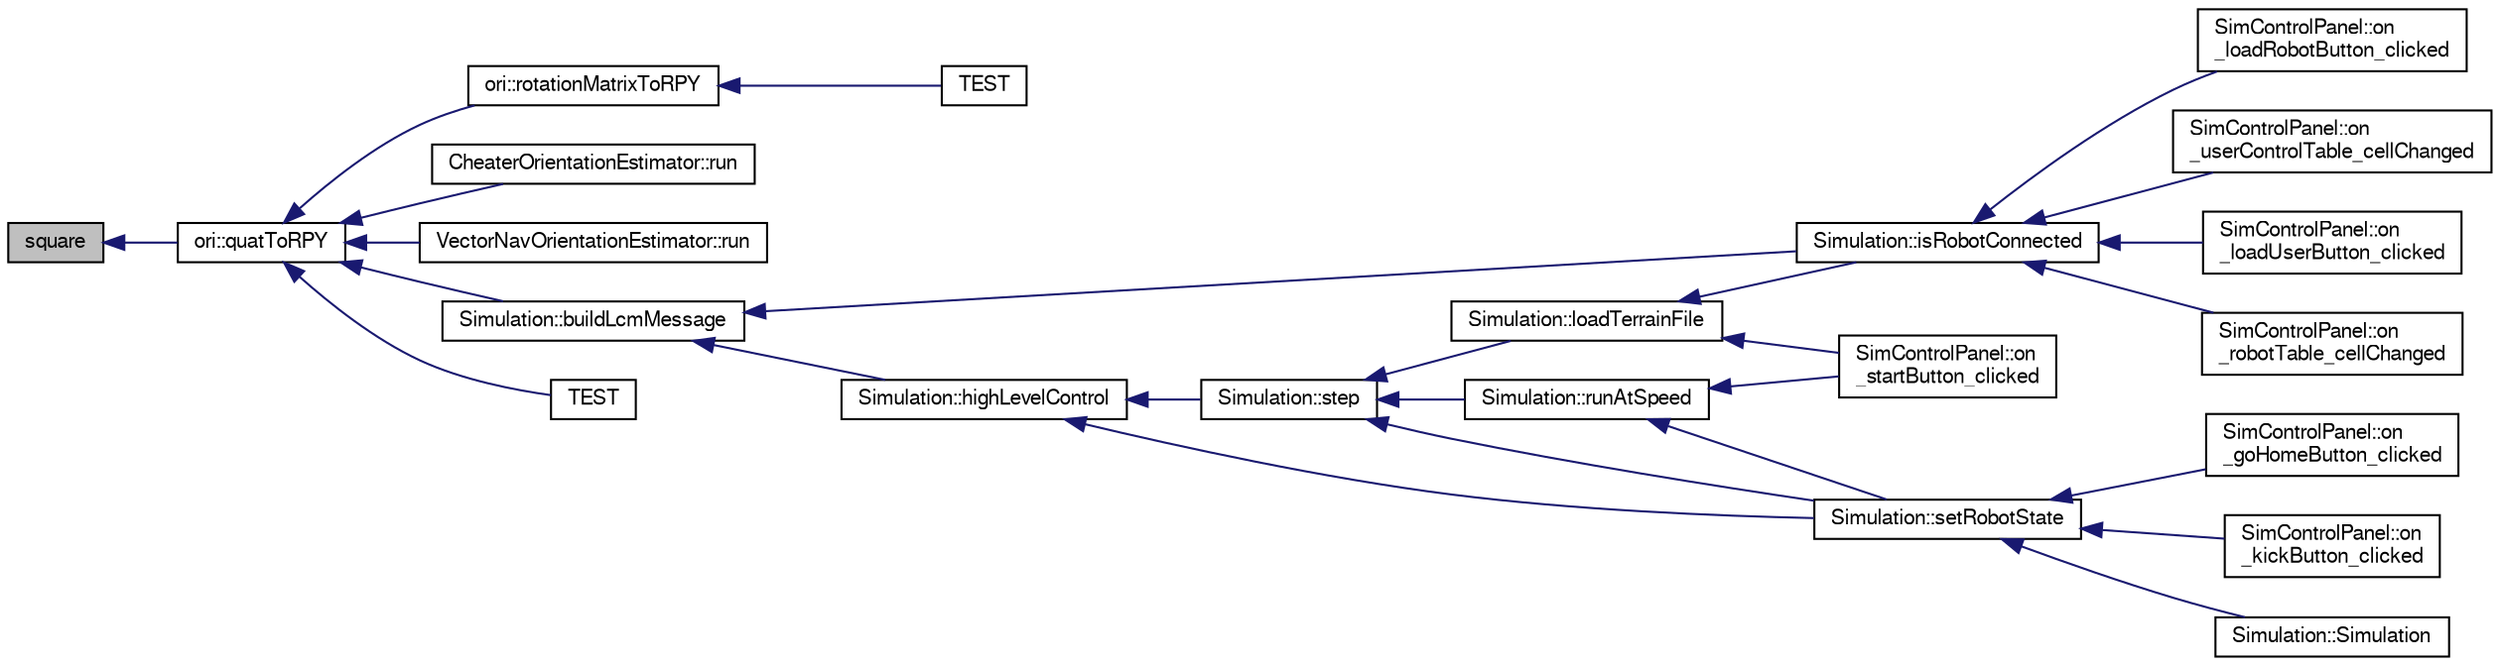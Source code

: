 digraph "square"
{
  edge [fontname="FreeSans",fontsize="10",labelfontname="FreeSans",labelfontsize="10"];
  node [fontname="FreeSans",fontsize="10",shape=record];
  rankdir="LR";
  Node1 [label="square",height=0.2,width=0.4,color="black", fillcolor="grey75", style="filled", fontcolor="black"];
  Node1 -> Node2 [dir="back",color="midnightblue",fontsize="10",style="solid",fontname="FreeSans"];
  Node2 [label="ori::quatToRPY",height=0.2,width=0.4,color="black", fillcolor="white", style="filled",URL="$da/d9b/namespaceori.html#add76bed815809cbebd38a8596b0f6224"];
  Node2 -> Node3 [dir="back",color="midnightblue",fontsize="10",style="solid",fontname="FreeSans"];
  Node3 [label="ori::rotationMatrixToRPY",height=0.2,width=0.4,color="black", fillcolor="white", style="filled",URL="$da/d9b/namespaceori.html#a4a1bdfe61995fc50713a5bba4ccbc8cb"];
  Node3 -> Node4 [dir="back",color="midnightblue",fontsize="10",style="solid",fontname="FreeSans"];
  Node4 [label="TEST",height=0.2,width=0.4,color="black", fillcolor="white", style="filled",URL="$d4/d07/test__orientation__tools_8cpp.html#a47c6969421b853e7a0538893cce6fe17"];
  Node2 -> Node5 [dir="back",color="midnightblue",fontsize="10",style="solid",fontname="FreeSans"];
  Node5 [label="CheaterOrientationEstimator::run",height=0.2,width=0.4,color="black", fillcolor="white", style="filled",URL="$d3/dab/class_cheater_orientation_estimator.html#a78763a20b9e4eb7bb4fa197dc2b1fb1a"];
  Node2 -> Node6 [dir="back",color="midnightblue",fontsize="10",style="solid",fontname="FreeSans"];
  Node6 [label="VectorNavOrientationEstimator::run",height=0.2,width=0.4,color="black", fillcolor="white", style="filled",URL="$d3/dac/class_vector_nav_orientation_estimator.html#a5691f18958567f67083835aea85addeb"];
  Node2 -> Node7 [dir="back",color="midnightblue",fontsize="10",style="solid",fontname="FreeSans"];
  Node7 [label="Simulation::buildLcmMessage",height=0.2,width=0.4,color="black", fillcolor="white", style="filled",URL="$dd/d14/class_simulation.html#ad20996d43bb2265500b4edb5fcb00dc6"];
  Node7 -> Node8 [dir="back",color="midnightblue",fontsize="10",style="solid",fontname="FreeSans"];
  Node8 [label="Simulation::highLevelControl",height=0.2,width=0.4,color="black", fillcolor="white", style="filled",URL="$dd/d14/class_simulation.html#a04559087d745de92a850e2c490d4981d"];
  Node8 -> Node9 [dir="back",color="midnightblue",fontsize="10",style="solid",fontname="FreeSans"];
  Node9 [label="Simulation::step",height=0.2,width=0.4,color="black", fillcolor="white", style="filled",URL="$dd/d14/class_simulation.html#a5474b99a1471e382b2e6a87adff814dc"];
  Node9 -> Node10 [dir="back",color="midnightblue",fontsize="10",style="solid",fontname="FreeSans"];
  Node10 [label="Simulation::runAtSpeed",height=0.2,width=0.4,color="black", fillcolor="white", style="filled",URL="$dd/d14/class_simulation.html#a34b590ee1fed73b2b6aaf3d2bcf3da0c"];
  Node10 -> Node11 [dir="back",color="midnightblue",fontsize="10",style="solid",fontname="FreeSans"];
  Node11 [label="SimControlPanel::on\l_startButton_clicked",height=0.2,width=0.4,color="black", fillcolor="white", style="filled",URL="$d1/d22/class_sim_control_panel.html#afdfa6b365805d23d5438862de97856ae"];
  Node10 -> Node12 [dir="back",color="midnightblue",fontsize="10",style="solid",fontname="FreeSans"];
  Node12 [label="Simulation::setRobotState",height=0.2,width=0.4,color="black", fillcolor="white", style="filled",URL="$dd/d14/class_simulation.html#a8a3a6fa9691b58d5dc614d98b8e4fefb"];
  Node12 -> Node13 [dir="back",color="midnightblue",fontsize="10",style="solid",fontname="FreeSans"];
  Node13 [label="SimControlPanel::on\l_goHomeButton_clicked",height=0.2,width=0.4,color="black", fillcolor="white", style="filled",URL="$d1/d22/class_sim_control_panel.html#a9fd8fa720052f15525637834f456c465"];
  Node12 -> Node14 [dir="back",color="midnightblue",fontsize="10",style="solid",fontname="FreeSans"];
  Node14 [label="SimControlPanel::on\l_kickButton_clicked",height=0.2,width=0.4,color="black", fillcolor="white", style="filled",URL="$d1/d22/class_sim_control_panel.html#a18191363c7461cd1af623e790df2e71e"];
  Node12 -> Node15 [dir="back",color="midnightblue",fontsize="10",style="solid",fontname="FreeSans"];
  Node15 [label="Simulation::Simulation",height=0.2,width=0.4,color="black", fillcolor="white", style="filled",URL="$dd/d14/class_simulation.html#a6bf59d648bef2114a09ea3d81998ee3e"];
  Node9 -> Node16 [dir="back",color="midnightblue",fontsize="10",style="solid",fontname="FreeSans"];
  Node16 [label="Simulation::loadTerrainFile",height=0.2,width=0.4,color="black", fillcolor="white", style="filled",URL="$dd/d14/class_simulation.html#ad3b3a11e3a8d6e2119dbcf538802d5cf"];
  Node16 -> Node11 [dir="back",color="midnightblue",fontsize="10",style="solid",fontname="FreeSans"];
  Node16 -> Node17 [dir="back",color="midnightblue",fontsize="10",style="solid",fontname="FreeSans"];
  Node17 [label="Simulation::isRobotConnected",height=0.2,width=0.4,color="black", fillcolor="white", style="filled",URL="$dd/d14/class_simulation.html#a84d72d5cddf1b6b5dbbe94f83a448958"];
  Node17 -> Node18 [dir="back",color="midnightblue",fontsize="10",style="solid",fontname="FreeSans"];
  Node18 [label="SimControlPanel::on\l_robotTable_cellChanged",height=0.2,width=0.4,color="black", fillcolor="white", style="filled",URL="$d1/d22/class_sim_control_panel.html#aac45ac89880d2d316de41365cd6b7cfb"];
  Node17 -> Node19 [dir="back",color="midnightblue",fontsize="10",style="solid",fontname="FreeSans"];
  Node19 [label="SimControlPanel::on\l_loadRobotButton_clicked",height=0.2,width=0.4,color="black", fillcolor="white", style="filled",URL="$d1/d22/class_sim_control_panel.html#a932918fe9325002dec7f5585c4bfc4f3"];
  Node17 -> Node20 [dir="back",color="midnightblue",fontsize="10",style="solid",fontname="FreeSans"];
  Node20 [label="SimControlPanel::on\l_userControlTable_cellChanged",height=0.2,width=0.4,color="black", fillcolor="white", style="filled",URL="$d1/d22/class_sim_control_panel.html#a0228e09f693480d3975515c2536dd9d2"];
  Node17 -> Node21 [dir="back",color="midnightblue",fontsize="10",style="solid",fontname="FreeSans"];
  Node21 [label="SimControlPanel::on\l_loadUserButton_clicked",height=0.2,width=0.4,color="black", fillcolor="white", style="filled",URL="$d1/d22/class_sim_control_panel.html#a9a891de8902696e8c1775978d517ed58"];
  Node9 -> Node12 [dir="back",color="midnightblue",fontsize="10",style="solid",fontname="FreeSans"];
  Node8 -> Node12 [dir="back",color="midnightblue",fontsize="10",style="solid",fontname="FreeSans"];
  Node7 -> Node17 [dir="back",color="midnightblue",fontsize="10",style="solid",fontname="FreeSans"];
  Node2 -> Node22 [dir="back",color="midnightblue",fontsize="10",style="solid",fontname="FreeSans"];
  Node22 [label="TEST",height=0.2,width=0.4,color="black", fillcolor="white", style="filled",URL="$d9/d1d/test___imu_simulator_8cpp.html#a504c5fa4ee751ced8f6662ca0f4f3fd3"];
}
